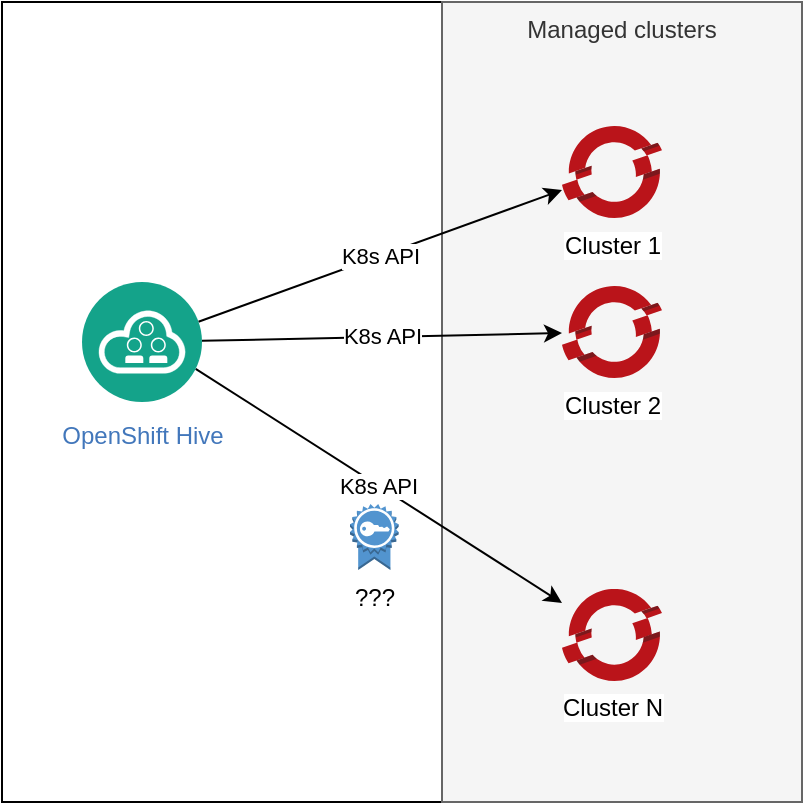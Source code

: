 <mxfile>
    <diagram id="tyUMEAxuVILt1RDdG620" name="Page-1">
        <mxGraphModel dx="1138" dy="777" grid="1" gridSize="10" guides="1" tooltips="1" connect="1" arrows="1" fold="1" page="1" pageScale="1" pageWidth="413" pageHeight="583" background="#FFFFFF" math="0" shadow="0">
            <root>
                <mxCell id="0"/>
                <mxCell id="1" parent="0"/>
                <mxCell id="14" value="" style="whiteSpace=wrap;html=1;aspect=fixed;" vertex="1" parent="1">
                    <mxGeometry width="400" height="400" as="geometry"/>
                </mxCell>
                <mxCell id="18" value="Managed clusters" style="rounded=0;whiteSpace=wrap;html=1;fillColor=#f5f5f5;fontColor=#333333;strokeColor=#666666;horizontal=1;verticalAlign=top;" vertex="1" parent="1">
                    <mxGeometry x="220" width="180" height="400" as="geometry"/>
                </mxCell>
                <object label="Resources" id="15">
                    <mxCell parent="0"/>
                </object>
                <mxCell id="3" value="Cluster 1" style="sketch=0;aspect=fixed;html=1;points=[];align=center;image;fontSize=12;image=img/lib/mscae/OpenShift.svg;" vertex="1" parent="15">
                    <mxGeometry x="280" y="62" width="50" height="46" as="geometry"/>
                </mxCell>
                <mxCell id="7" value="K8s API" style="edgeStyle=none;html=1;" edge="1" parent="15" source="4" target="3">
                    <mxGeometry relative="1" as="geometry"/>
                </mxCell>
                <mxCell id="8" value="K8s API" style="edgeStyle=none;html=1;" edge="1" parent="15" source="4" target="5">
                    <mxGeometry relative="1" as="geometry"/>
                </mxCell>
                <mxCell id="9" value="K8s API" style="edgeStyle=none;html=1;exitX=1;exitY=0.75;exitDx=0;exitDy=0;" edge="1" parent="15" source="4" target="6">
                    <mxGeometry relative="1" as="geometry">
                        <mxPoint x="99.276" y="270.002" as="sourcePoint"/>
                    </mxGeometry>
                </mxCell>
                <mxCell id="4" value="OpenShift Hive" style="aspect=fixed;perimeter=ellipsePerimeter;html=1;align=center;shadow=0;dashed=0;fontColor=#4277BB;labelBackgroundColor=#ffffff;fontSize=12;spacingTop=3;image;image=img/lib/ibm/management/cloud_management.svg;" vertex="1" parent="15">
                    <mxGeometry x="40" y="140" width="60" height="60" as="geometry"/>
                </mxCell>
                <mxCell id="5" value="Cluster 2" style="sketch=0;aspect=fixed;html=1;points=[];align=center;image;fontSize=12;image=img/lib/mscae/OpenShift.svg;" vertex="1" parent="15">
                    <mxGeometry x="280" y="142" width="50" height="46" as="geometry"/>
                </mxCell>
                <mxCell id="6" value="Cluster N" style="sketch=0;aspect=fixed;html=1;points=[];align=center;image;fontSize=12;image=img/lib/mscae/OpenShift.svg;" vertex="1" parent="15">
                    <mxGeometry x="280" y="293.45" width="50" height="46" as="geometry"/>
                </mxCell>
                <object label="Signed Resources" id="16">
                    <mxCell parent="0"/>
                </object>
                <mxCell id="12" value="???" style="outlineConnect=0;dashed=0;verticalLabelPosition=bottom;verticalAlign=top;align=center;html=1;shape=mxgraph.aws3.certificate;fillColor=#5294CF;gradientColor=none;" vertex="1" parent="16">
                    <mxGeometry x="174" y="251" width="24.32" height="33" as="geometry"/>
                </mxCell>
            </root>
        </mxGraphModel>
    </diagram>
</mxfile>
